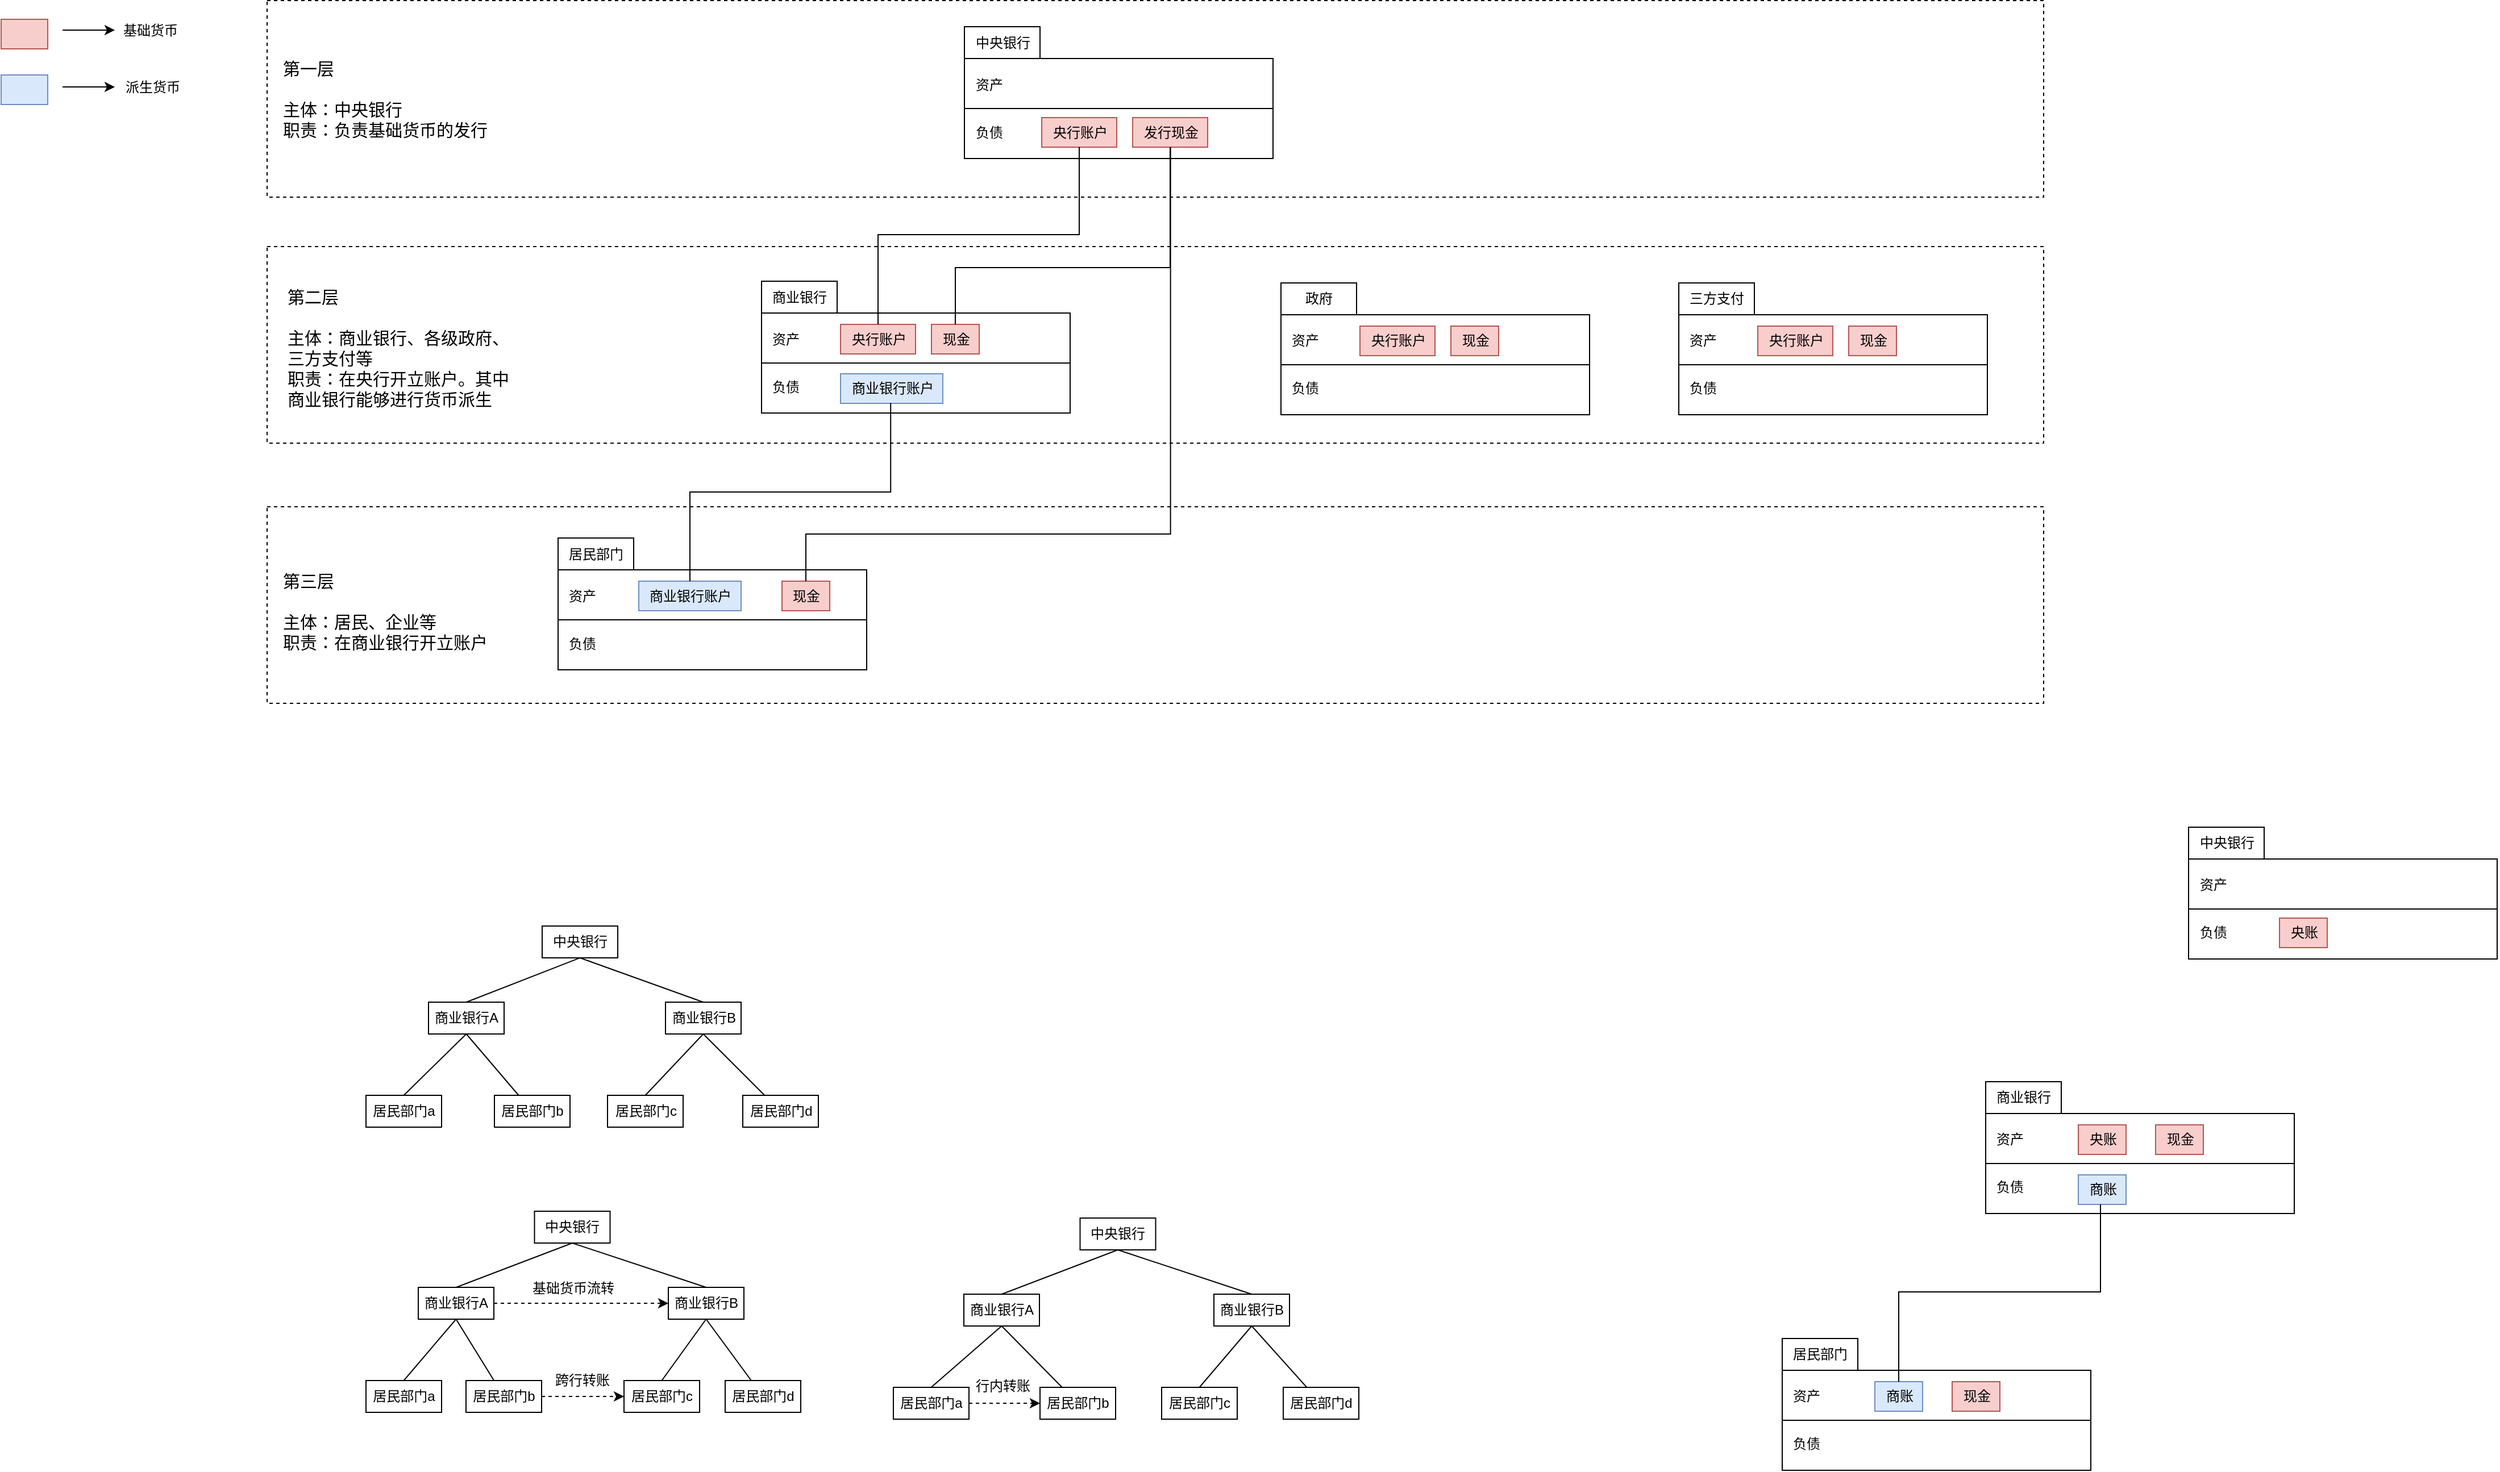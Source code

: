 <mxfile version="22.0.8" type="github">
  <diagram name="第 1 页" id="ryfaWHr7P2OT-UqxU1gF">
    <mxGraphModel dx="2009" dy="1108" grid="0" gridSize="10" guides="1" tooltips="1" connect="1" arrows="1" fold="1" page="1" pageScale="1" pageWidth="3300" pageHeight="4681" math="0" shadow="0">
      <root>
        <mxCell id="0" />
        <mxCell id="1" parent="0" />
        <mxCell id="Zakv3uqYvvP0ld6T2V3J-84" value="" style="rounded=0;whiteSpace=wrap;html=1;dashed=1;" vertex="1" parent="1">
          <mxGeometry x="288" y="461" width="1563" height="173" as="geometry" />
        </mxCell>
        <mxCell id="Zakv3uqYvvP0ld6T2V3J-79" value="" style="rounded=0;whiteSpace=wrap;html=1;dashed=1;" vertex="1" parent="1">
          <mxGeometry x="288" y="232" width="1563" height="173" as="geometry" />
        </mxCell>
        <mxCell id="Zakv3uqYvvP0ld6T2V3J-76" value="" style="rounded=0;whiteSpace=wrap;html=1;dashed=1;" vertex="1" parent="1">
          <mxGeometry x="288" y="15.5" width="1563" height="173" as="geometry" />
        </mxCell>
        <mxCell id="Zakv3uqYvvP0ld6T2V3J-11" value="" style="rounded=0;whiteSpace=wrap;html=1;" vertex="1" parent="1">
          <mxGeometry x="723" y="290.5" width="271.5" height="88" as="geometry" />
        </mxCell>
        <mxCell id="Zakv3uqYvvP0ld6T2V3J-12" value="商业银行" style="rounded=0;whiteSpace=wrap;html=1;" vertex="1" parent="1">
          <mxGeometry x="723" y="262.5" width="66.5" height="28" as="geometry" />
        </mxCell>
        <mxCell id="Zakv3uqYvvP0ld6T2V3J-13" value="" style="endArrow=none;html=1;rounded=0;exitX=0;exitY=0.5;exitDx=0;exitDy=0;entryX=1;entryY=0.5;entryDx=0;entryDy=0;" edge="1" parent="1" source="Zakv3uqYvvP0ld6T2V3J-11" target="Zakv3uqYvvP0ld6T2V3J-11">
          <mxGeometry width="50" height="50" relative="1" as="geometry">
            <mxPoint x="752.5" y="358.5" as="sourcePoint" />
            <mxPoint x="802.5" y="308.5" as="targetPoint" />
          </mxGeometry>
        </mxCell>
        <mxCell id="Zakv3uqYvvP0ld6T2V3J-14" value="资产" style="text;html=1;align=center;verticalAlign=middle;resizable=0;points=[];autosize=1;strokeColor=none;fillColor=none;" vertex="1" parent="1">
          <mxGeometry x="723" y="300.5" width="42" height="26" as="geometry" />
        </mxCell>
        <mxCell id="Zakv3uqYvvP0ld6T2V3J-15" value="负债" style="text;html=1;align=center;verticalAlign=middle;resizable=0;points=[];autosize=1;strokeColor=none;fillColor=none;" vertex="1" parent="1">
          <mxGeometry x="723" y="342.5" width="42" height="26" as="geometry" />
        </mxCell>
        <mxCell id="Zakv3uqYvvP0ld6T2V3J-16" value="央行账户" style="text;html=1;align=center;verticalAlign=middle;resizable=0;points=[];autosize=1;strokeColor=#b85450;fillColor=#f8cecc;" vertex="1" parent="1">
          <mxGeometry x="792.5" y="300.5" width="66" height="26" as="geometry" />
        </mxCell>
        <mxCell id="Zakv3uqYvvP0ld6T2V3J-17" value="现金" style="text;html=1;align=center;verticalAlign=middle;resizable=0;points=[];autosize=1;strokeColor=#b85450;fillColor=#f8cecc;" vertex="1" parent="1">
          <mxGeometry x="872.5" y="300.5" width="42" height="26" as="geometry" />
        </mxCell>
        <mxCell id="Zakv3uqYvvP0ld6T2V3J-18" value="商业银行账户" style="text;html=1;align=center;verticalAlign=middle;resizable=0;points=[];autosize=1;strokeColor=#6c8ebf;fillColor=#dae8fc;" vertex="1" parent="1">
          <mxGeometry x="792.5" y="344" width="90" height="26" as="geometry" />
        </mxCell>
        <mxCell id="Zakv3uqYvvP0ld6T2V3J-23" value="" style="rounded=0;whiteSpace=wrap;html=1;" vertex="1" parent="1">
          <mxGeometry x="901.5" y="66.5" width="271.5" height="88" as="geometry" />
        </mxCell>
        <mxCell id="Zakv3uqYvvP0ld6T2V3J-24" value="中央银行" style="rounded=0;whiteSpace=wrap;html=1;" vertex="1" parent="1">
          <mxGeometry x="901.5" y="38.5" width="66.5" height="28" as="geometry" />
        </mxCell>
        <mxCell id="Zakv3uqYvvP0ld6T2V3J-25" value="" style="endArrow=none;html=1;rounded=0;exitX=0;exitY=0.5;exitDx=0;exitDy=0;entryX=1;entryY=0.5;entryDx=0;entryDy=0;" edge="1" parent="1" source="Zakv3uqYvvP0ld6T2V3J-23" target="Zakv3uqYvvP0ld6T2V3J-23">
          <mxGeometry width="50" height="50" relative="1" as="geometry">
            <mxPoint x="931" y="134.5" as="sourcePoint" />
            <mxPoint x="981" y="84.5" as="targetPoint" />
          </mxGeometry>
        </mxCell>
        <mxCell id="Zakv3uqYvvP0ld6T2V3J-26" value="资产" style="text;html=1;align=center;verticalAlign=middle;resizable=0;points=[];autosize=1;strokeColor=none;fillColor=none;" vertex="1" parent="1">
          <mxGeometry x="901.5" y="76.5" width="42" height="26" as="geometry" />
        </mxCell>
        <mxCell id="Zakv3uqYvvP0ld6T2V3J-27" value="负债" style="text;html=1;align=center;verticalAlign=middle;resizable=0;points=[];autosize=1;strokeColor=none;fillColor=none;" vertex="1" parent="1">
          <mxGeometry x="901.5" y="118.5" width="42" height="26" as="geometry" />
        </mxCell>
        <mxCell id="Zakv3uqYvvP0ld6T2V3J-28" value="央行账户" style="text;html=1;align=center;verticalAlign=middle;resizable=0;points=[];autosize=1;strokeColor=#b85450;fillColor=#f8cecc;" vertex="1" parent="1">
          <mxGeometry x="969.5" y="118.5" width="66" height="26" as="geometry" />
        </mxCell>
        <mxCell id="Zakv3uqYvvP0ld6T2V3J-29" value="发行现金" style="text;html=1;align=center;verticalAlign=middle;resizable=0;points=[];autosize=1;strokeColor=#b85450;fillColor=#f8cecc;" vertex="1" parent="1">
          <mxGeometry x="1049.5" y="118.5" width="66" height="26" as="geometry" />
        </mxCell>
        <mxCell id="Zakv3uqYvvP0ld6T2V3J-31" style="edgeStyle=orthogonalEdgeStyle;rounded=0;orthogonalLoop=1;jettySize=auto;html=1;startArrow=none;startFill=0;endArrow=none;endFill=0;" edge="1" parent="1" source="Zakv3uqYvvP0ld6T2V3J-16" target="Zakv3uqYvvP0ld6T2V3J-28">
          <mxGeometry relative="1" as="geometry">
            <mxPoint x="1046.5" y="194.5" as="targetPoint" />
            <Array as="points">
              <mxPoint x="825.5" y="221.5" />
              <mxPoint x="1002.5" y="221.5" />
            </Array>
          </mxGeometry>
        </mxCell>
        <mxCell id="Zakv3uqYvvP0ld6T2V3J-32" style="edgeStyle=orthogonalEdgeStyle;rounded=0;orthogonalLoop=1;jettySize=auto;html=1;entryX=0.5;entryY=1;entryDx=0;entryDy=0;entryPerimeter=0;endArrow=none;endFill=0;" edge="1" parent="1" source="Zakv3uqYvvP0ld6T2V3J-17" target="Zakv3uqYvvP0ld6T2V3J-29">
          <mxGeometry relative="1" as="geometry">
            <Array as="points">
              <mxPoint x="894" y="250.5" />
              <mxPoint x="1083" y="250.5" />
            </Array>
          </mxGeometry>
        </mxCell>
        <mxCell id="Zakv3uqYvvP0ld6T2V3J-33" value="" style="rounded=0;whiteSpace=wrap;html=1;" vertex="1" parent="1">
          <mxGeometry x="544" y="516.5" width="271.5" height="88" as="geometry" />
        </mxCell>
        <mxCell id="Zakv3uqYvvP0ld6T2V3J-34" value="居民部门" style="rounded=0;whiteSpace=wrap;html=1;" vertex="1" parent="1">
          <mxGeometry x="544" y="488.5" width="66.5" height="28" as="geometry" />
        </mxCell>
        <mxCell id="Zakv3uqYvvP0ld6T2V3J-35" value="" style="endArrow=none;html=1;rounded=0;exitX=0;exitY=0.5;exitDx=0;exitDy=0;entryX=1;entryY=0.5;entryDx=0;entryDy=0;" edge="1" parent="1" source="Zakv3uqYvvP0ld6T2V3J-33" target="Zakv3uqYvvP0ld6T2V3J-33">
          <mxGeometry width="50" height="50" relative="1" as="geometry">
            <mxPoint x="573.5" y="584.5" as="sourcePoint" />
            <mxPoint x="623.5" y="534.5" as="targetPoint" />
          </mxGeometry>
        </mxCell>
        <mxCell id="Zakv3uqYvvP0ld6T2V3J-36" value="资产" style="text;html=1;align=center;verticalAlign=middle;resizable=0;points=[];autosize=1;strokeColor=none;fillColor=none;" vertex="1" parent="1">
          <mxGeometry x="544" y="526.5" width="42" height="26" as="geometry" />
        </mxCell>
        <mxCell id="Zakv3uqYvvP0ld6T2V3J-37" value="负债" style="text;html=1;align=center;verticalAlign=middle;resizable=0;points=[];autosize=1;strokeColor=none;fillColor=none;" vertex="1" parent="1">
          <mxGeometry x="544" y="568.5" width="42" height="26" as="geometry" />
        </mxCell>
        <mxCell id="Zakv3uqYvvP0ld6T2V3J-38" value="商业银行账户" style="text;html=1;align=center;verticalAlign=middle;resizable=0;points=[];autosize=1;strokeColor=#6c8ebf;fillColor=#dae8fc;" vertex="1" parent="1">
          <mxGeometry x="615" y="526.5" width="90" height="26" as="geometry" />
        </mxCell>
        <mxCell id="Zakv3uqYvvP0ld6T2V3J-39" value="现金" style="text;html=1;align=center;verticalAlign=middle;resizable=0;points=[];autosize=1;strokeColor=#b85450;fillColor=#f8cecc;" vertex="1" parent="1">
          <mxGeometry x="741" y="526.5" width="42" height="26" as="geometry" />
        </mxCell>
        <mxCell id="Zakv3uqYvvP0ld6T2V3J-41" style="edgeStyle=orthogonalEdgeStyle;rounded=0;orthogonalLoop=1;jettySize=auto;html=1;startArrow=none;startFill=0;endArrow=none;endFill=0;entryX=0.49;entryY=0.987;entryDx=0;entryDy=0;entryPerimeter=0;" edge="1" parent="1" source="Zakv3uqYvvP0ld6T2V3J-38" target="Zakv3uqYvvP0ld6T2V3J-18">
          <mxGeometry relative="1" as="geometry">
            <mxPoint x="824" y="370.5" as="targetPoint" />
            <Array as="points">
              <mxPoint x="660" y="448" />
              <mxPoint x="837" y="448" />
            </Array>
          </mxGeometry>
        </mxCell>
        <mxCell id="Zakv3uqYvvP0ld6T2V3J-42" style="edgeStyle=orthogonalEdgeStyle;rounded=0;orthogonalLoop=1;jettySize=auto;html=1;entryX=0.505;entryY=1;entryDx=0;entryDy=0;entryPerimeter=0;endArrow=none;endFill=0;" edge="1" parent="1" source="Zakv3uqYvvP0ld6T2V3J-39" target="Zakv3uqYvvP0ld6T2V3J-29">
          <mxGeometry relative="1" as="geometry">
            <mxPoint x="904" y="370.5" as="targetPoint" />
            <Array as="points">
              <mxPoint x="762" y="485" />
              <mxPoint x="1083" y="485" />
            </Array>
          </mxGeometry>
        </mxCell>
        <mxCell id="Zakv3uqYvvP0ld6T2V3J-46" value="&amp;nbsp; &amp;nbsp; &amp;nbsp; &amp;nbsp;" style="text;html=1;align=center;verticalAlign=middle;resizable=0;points=[];autosize=1;strokeColor=#b85450;fillColor=#f8cecc;" vertex="1" parent="1">
          <mxGeometry x="54" y="32" width="41" height="26" as="geometry" />
        </mxCell>
        <mxCell id="Zakv3uqYvvP0ld6T2V3J-47" value="基础货币" style="text;html=1;align=center;verticalAlign=middle;resizable=0;points=[];autosize=1;strokeColor=none;fillColor=none;" vertex="1" parent="1">
          <mxGeometry x="152" y="29" width="66" height="26" as="geometry" />
        </mxCell>
        <mxCell id="Zakv3uqYvvP0ld6T2V3J-48" value="&amp;nbsp; &amp;nbsp; &amp;nbsp; &amp;nbsp;" style="text;html=1;align=center;verticalAlign=middle;resizable=0;points=[];autosize=1;strokeColor=#6c8ebf;fillColor=#dae8fc;" vertex="1" parent="1">
          <mxGeometry x="54" y="81" width="41" height="26" as="geometry" />
        </mxCell>
        <mxCell id="Zakv3uqYvvP0ld6T2V3J-49" value="派生货币" style="text;html=1;align=center;verticalAlign=middle;resizable=0;points=[];autosize=1;strokeColor=none;fillColor=none;" vertex="1" parent="1">
          <mxGeometry x="154" y="79" width="66" height="26" as="geometry" />
        </mxCell>
        <mxCell id="Zakv3uqYvvP0ld6T2V3J-57" value="" style="rounded=0;whiteSpace=wrap;html=1;" vertex="1" parent="1">
          <mxGeometry x="1180" y="292" width="271.5" height="88" as="geometry" />
        </mxCell>
        <mxCell id="Zakv3uqYvvP0ld6T2V3J-58" value="政府" style="rounded=0;whiteSpace=wrap;html=1;" vertex="1" parent="1">
          <mxGeometry x="1180" y="264" width="66.5" height="28" as="geometry" />
        </mxCell>
        <mxCell id="Zakv3uqYvvP0ld6T2V3J-59" value="" style="endArrow=none;html=1;rounded=0;exitX=0;exitY=0.5;exitDx=0;exitDy=0;entryX=1;entryY=0.5;entryDx=0;entryDy=0;" edge="1" parent="1" source="Zakv3uqYvvP0ld6T2V3J-57" target="Zakv3uqYvvP0ld6T2V3J-57">
          <mxGeometry width="50" height="50" relative="1" as="geometry">
            <mxPoint x="1209.5" y="360" as="sourcePoint" />
            <mxPoint x="1259.5" y="310" as="targetPoint" />
          </mxGeometry>
        </mxCell>
        <mxCell id="Zakv3uqYvvP0ld6T2V3J-60" value="资产" style="text;html=1;align=center;verticalAlign=middle;resizable=0;points=[];autosize=1;strokeColor=none;fillColor=none;" vertex="1" parent="1">
          <mxGeometry x="1180" y="302" width="42" height="26" as="geometry" />
        </mxCell>
        <mxCell id="Zakv3uqYvvP0ld6T2V3J-61" value="负债" style="text;html=1;align=center;verticalAlign=middle;resizable=0;points=[];autosize=1;strokeColor=none;fillColor=none;" vertex="1" parent="1">
          <mxGeometry x="1180" y="344" width="42" height="26" as="geometry" />
        </mxCell>
        <mxCell id="Zakv3uqYvvP0ld6T2V3J-62" value="央行账户" style="text;html=1;align=center;verticalAlign=middle;resizable=0;points=[];autosize=1;strokeColor=#b85450;fillColor=#f8cecc;" vertex="1" parent="1">
          <mxGeometry x="1249.5" y="302" width="66" height="26" as="geometry" />
        </mxCell>
        <mxCell id="Zakv3uqYvvP0ld6T2V3J-63" value="现金" style="text;html=1;align=center;verticalAlign=middle;resizable=0;points=[];autosize=1;strokeColor=#b85450;fillColor=#f8cecc;" vertex="1" parent="1">
          <mxGeometry x="1329.5" y="302" width="42" height="26" as="geometry" />
        </mxCell>
        <mxCell id="Zakv3uqYvvP0ld6T2V3J-64" value="" style="rounded=0;whiteSpace=wrap;html=1;" vertex="1" parent="1">
          <mxGeometry x="1530" y="292" width="271.5" height="88" as="geometry" />
        </mxCell>
        <mxCell id="Zakv3uqYvvP0ld6T2V3J-65" value="三方支付" style="rounded=0;whiteSpace=wrap;html=1;" vertex="1" parent="1">
          <mxGeometry x="1530" y="264" width="66.5" height="28" as="geometry" />
        </mxCell>
        <mxCell id="Zakv3uqYvvP0ld6T2V3J-66" value="" style="endArrow=none;html=1;rounded=0;exitX=0;exitY=0.5;exitDx=0;exitDy=0;entryX=1;entryY=0.5;entryDx=0;entryDy=0;" edge="1" parent="1" source="Zakv3uqYvvP0ld6T2V3J-64" target="Zakv3uqYvvP0ld6T2V3J-64">
          <mxGeometry width="50" height="50" relative="1" as="geometry">
            <mxPoint x="1559.5" y="360" as="sourcePoint" />
            <mxPoint x="1609.5" y="310" as="targetPoint" />
          </mxGeometry>
        </mxCell>
        <mxCell id="Zakv3uqYvvP0ld6T2V3J-67" value="资产" style="text;html=1;align=center;verticalAlign=middle;resizable=0;points=[];autosize=1;strokeColor=none;fillColor=none;" vertex="1" parent="1">
          <mxGeometry x="1530" y="302" width="42" height="26" as="geometry" />
        </mxCell>
        <mxCell id="Zakv3uqYvvP0ld6T2V3J-68" value="负债" style="text;html=1;align=center;verticalAlign=middle;resizable=0;points=[];autosize=1;strokeColor=none;fillColor=none;" vertex="1" parent="1">
          <mxGeometry x="1530" y="344" width="42" height="26" as="geometry" />
        </mxCell>
        <mxCell id="Zakv3uqYvvP0ld6T2V3J-69" value="央行账户" style="text;html=1;align=center;verticalAlign=middle;resizable=0;points=[];autosize=1;strokeColor=#b85450;fillColor=#f8cecc;" vertex="1" parent="1">
          <mxGeometry x="1599.5" y="302" width="66" height="26" as="geometry" />
        </mxCell>
        <mxCell id="Zakv3uqYvvP0ld6T2V3J-70" value="现金" style="text;html=1;align=center;verticalAlign=middle;resizable=0;points=[];autosize=1;strokeColor=#b85450;fillColor=#f8cecc;" vertex="1" parent="1">
          <mxGeometry x="1679.5" y="302" width="42" height="26" as="geometry" />
        </mxCell>
        <mxCell id="Zakv3uqYvvP0ld6T2V3J-77" value="&lt;div style=&quot;text-align: left;&quot;&gt;&lt;span style=&quot;background-color: initial;&quot;&gt;第一层&amp;nbsp;&lt;/span&gt;&lt;/div&gt;&lt;div style=&quot;text-align: left;&quot;&gt;&lt;span style=&quot;background-color: initial;&quot;&gt;&lt;br&gt;&lt;/span&gt;&lt;/div&gt;&lt;div style=&quot;text-align: left;&quot;&gt;&lt;span style=&quot;background-color: initial;&quot;&gt;主体：中央银行&lt;/span&gt;&lt;/div&gt;&lt;div style=&quot;text-align: left;&quot;&gt;&lt;span style=&quot;background-color: initial;&quot;&gt;职责：负责基础货币的发行&lt;/span&gt;&lt;/div&gt;" style="text;html=1;strokeColor=none;fillColor=none;align=center;verticalAlign=middle;whiteSpace=wrap;rounded=0;fontSize=15;" vertex="1" parent="1">
          <mxGeometry x="294" y="73" width="196" height="58" as="geometry" />
        </mxCell>
        <mxCell id="Zakv3uqYvvP0ld6T2V3J-80" value="&lt;div style=&quot;text-align: left;&quot;&gt;&lt;span style=&quot;background-color: initial;&quot;&gt;第二层&amp;nbsp;&lt;/span&gt;&lt;/div&gt;&lt;div style=&quot;text-align: left;&quot;&gt;&lt;span style=&quot;background-color: initial;&quot;&gt;&lt;br&gt;&lt;/span&gt;&lt;/div&gt;&lt;div style=&quot;text-align: left;&quot;&gt;&lt;span style=&quot;background-color: initial;&quot;&gt;主体：商业银行、各级政府、三方支付等&lt;/span&gt;&lt;/div&gt;&lt;div style=&quot;text-align: left;&quot;&gt;&lt;span style=&quot;background-color: initial;&quot;&gt;职责：在央行开立账户。其中商业银行能够进行货币派生&lt;/span&gt;&lt;/div&gt;" style="text;html=1;strokeColor=none;fillColor=none;align=center;verticalAlign=middle;whiteSpace=wrap;rounded=0;fontSize=15;" vertex="1" parent="1">
          <mxGeometry x="305" y="292" width="210" height="58" as="geometry" />
        </mxCell>
        <mxCell id="Zakv3uqYvvP0ld6T2V3J-85" value="&lt;div style=&quot;text-align: left;&quot;&gt;&lt;span style=&quot;background-color: initial;&quot;&gt;第三层&amp;nbsp;&lt;/span&gt;&lt;/div&gt;&lt;div style=&quot;text-align: left;&quot;&gt;&lt;span style=&quot;background-color: initial;&quot;&gt;&lt;br&gt;&lt;/span&gt;&lt;/div&gt;&lt;div style=&quot;text-align: left;&quot;&gt;&lt;span style=&quot;background-color: initial;&quot;&gt;主体：居民、企业等&lt;/span&gt;&lt;/div&gt;&lt;div style=&quot;text-align: left;&quot;&gt;&lt;span style=&quot;background-color: initial;&quot;&gt;职责：在商业银行开立账户&lt;/span&gt;&lt;/div&gt;" style="text;html=1;strokeColor=none;fillColor=none;align=center;verticalAlign=middle;whiteSpace=wrap;rounded=0;fontSize=15;" vertex="1" parent="1">
          <mxGeometry x="287" y="523.5" width="210" height="58" as="geometry" />
        </mxCell>
        <mxCell id="Zakv3uqYvvP0ld6T2V3J-93" value="" style="endArrow=classic;html=1;rounded=0;" edge="1" parent="1">
          <mxGeometry width="50" height="50" relative="1" as="geometry">
            <mxPoint x="108" y="91.55" as="sourcePoint" />
            <mxPoint x="154" y="91.55" as="targetPoint" />
          </mxGeometry>
        </mxCell>
        <mxCell id="Zakv3uqYvvP0ld6T2V3J-94" value="" style="endArrow=classic;html=1;rounded=0;" edge="1" parent="1">
          <mxGeometry width="50" height="50" relative="1" as="geometry">
            <mxPoint x="108" y="41.55" as="sourcePoint" />
            <mxPoint x="154" y="41.55" as="targetPoint" />
          </mxGeometry>
        </mxCell>
        <mxCell id="Zakv3uqYvvP0ld6T2V3J-96" value="中央银行" style="rounded=0;whiteSpace=wrap;html=1;" vertex="1" parent="1">
          <mxGeometry x="530" y="830" width="66.5" height="28" as="geometry" />
        </mxCell>
        <mxCell id="Zakv3uqYvvP0ld6T2V3J-97" value="商业银行A" style="rounded=0;whiteSpace=wrap;html=1;" vertex="1" parent="1">
          <mxGeometry x="430" y="897" width="66.5" height="28" as="geometry" />
        </mxCell>
        <mxCell id="Zakv3uqYvvP0ld6T2V3J-98" value="居民部门a" style="rounded=0;whiteSpace=wrap;html=1;" vertex="1" parent="1">
          <mxGeometry x="375" y="979" width="66.5" height="28" as="geometry" />
        </mxCell>
        <mxCell id="Zakv3uqYvvP0ld6T2V3J-102" value="" style="endArrow=none;html=1;rounded=0;exitX=0.5;exitY=0;exitDx=0;exitDy=0;entryX=0.5;entryY=1;entryDx=0;entryDy=0;" edge="1" parent="1" source="Zakv3uqYvvP0ld6T2V3J-97" target="Zakv3uqYvvP0ld6T2V3J-96">
          <mxGeometry width="50" height="50" relative="1" as="geometry">
            <mxPoint x="458" y="891" as="sourcePoint" />
            <mxPoint x="508" y="841" as="targetPoint" />
          </mxGeometry>
        </mxCell>
        <mxCell id="Zakv3uqYvvP0ld6T2V3J-107" value="" style="endArrow=none;html=1;rounded=0;entryX=0.5;entryY=1;entryDx=0;entryDy=0;exitX=0.5;exitY=0;exitDx=0;exitDy=0;" edge="1" parent="1" source="Zakv3uqYvvP0ld6T2V3J-98" target="Zakv3uqYvvP0ld6T2V3J-97">
          <mxGeometry width="50" height="50" relative="1" as="geometry">
            <mxPoint x="270" y="1090" as="sourcePoint" />
            <mxPoint x="320" y="1040" as="targetPoint" />
          </mxGeometry>
        </mxCell>
        <mxCell id="Zakv3uqYvvP0ld6T2V3J-108" value="居民部门b" style="rounded=0;whiteSpace=wrap;html=1;" vertex="1" parent="1">
          <mxGeometry x="488" y="979" width="66.5" height="28" as="geometry" />
        </mxCell>
        <mxCell id="Zakv3uqYvvP0ld6T2V3J-109" value="" style="endArrow=none;html=1;rounded=0;entryX=0.5;entryY=1;entryDx=0;entryDy=0;" edge="1" parent="1" source="Zakv3uqYvvP0ld6T2V3J-108" target="Zakv3uqYvvP0ld6T2V3J-97">
          <mxGeometry width="50" height="50" relative="1" as="geometry">
            <mxPoint x="518" y="1096" as="sourcePoint" />
            <mxPoint x="568" y="1046" as="targetPoint" />
          </mxGeometry>
        </mxCell>
        <mxCell id="Zakv3uqYvvP0ld6T2V3J-112" value="商业银行B" style="rounded=0;whiteSpace=wrap;html=1;" vertex="1" parent="1">
          <mxGeometry x="638.5" y="897" width="66.5" height="28" as="geometry" />
        </mxCell>
        <mxCell id="Zakv3uqYvvP0ld6T2V3J-113" value="居民部门c" style="rounded=0;whiteSpace=wrap;html=1;" vertex="1" parent="1">
          <mxGeometry x="587.5" y="979" width="66.5" height="28" as="geometry" />
        </mxCell>
        <mxCell id="Zakv3uqYvvP0ld6T2V3J-114" value="" style="endArrow=none;html=1;rounded=0;exitX=0.5;exitY=0;exitDx=0;exitDy=0;entryX=0.5;entryY=1;entryDx=0;entryDy=0;" edge="1" parent="1" source="Zakv3uqYvvP0ld6T2V3J-112" target="Zakv3uqYvvP0ld6T2V3J-96">
          <mxGeometry width="50" height="50" relative="1" as="geometry">
            <mxPoint x="468" y="901" as="sourcePoint" />
            <mxPoint x="573" y="868" as="targetPoint" />
          </mxGeometry>
        </mxCell>
        <mxCell id="Zakv3uqYvvP0ld6T2V3J-115" value="" style="endArrow=none;html=1;rounded=0;entryX=0.5;entryY=1;entryDx=0;entryDy=0;exitX=0.5;exitY=0;exitDx=0;exitDy=0;" edge="1" parent="1" source="Zakv3uqYvvP0ld6T2V3J-113" target="Zakv3uqYvvP0ld6T2V3J-112">
          <mxGeometry width="50" height="50" relative="1" as="geometry">
            <mxPoint x="280" y="1100" as="sourcePoint" />
            <mxPoint x="330" y="1050" as="targetPoint" />
          </mxGeometry>
        </mxCell>
        <mxCell id="Zakv3uqYvvP0ld6T2V3J-116" value="居民部门d" style="rounded=0;whiteSpace=wrap;html=1;" vertex="1" parent="1">
          <mxGeometry x="706.5" y="979" width="66.5" height="28" as="geometry" />
        </mxCell>
        <mxCell id="Zakv3uqYvvP0ld6T2V3J-117" value="" style="endArrow=none;html=1;rounded=0;entryX=0.5;entryY=1;entryDx=0;entryDy=0;" edge="1" parent="1" source="Zakv3uqYvvP0ld6T2V3J-116" target="Zakv3uqYvvP0ld6T2V3J-112">
          <mxGeometry width="50" height="50" relative="1" as="geometry">
            <mxPoint x="528" y="1106" as="sourcePoint" />
            <mxPoint x="578" y="1056" as="targetPoint" />
          </mxGeometry>
        </mxCell>
        <mxCell id="Zakv3uqYvvP0ld6T2V3J-118" value="中央银行" style="rounded=0;whiteSpace=wrap;html=1;" vertex="1" parent="1">
          <mxGeometry x="523.25" y="1081" width="66.5" height="28" as="geometry" />
        </mxCell>
        <mxCell id="Zakv3uqYvvP0ld6T2V3J-131" style="edgeStyle=orthogonalEdgeStyle;rounded=0;orthogonalLoop=1;jettySize=auto;html=1;exitX=1;exitY=0.5;exitDx=0;exitDy=0;dashed=1;" edge="1" parent="1" source="Zakv3uqYvvP0ld6T2V3J-119" target="Zakv3uqYvvP0ld6T2V3J-125">
          <mxGeometry relative="1" as="geometry" />
        </mxCell>
        <mxCell id="Zakv3uqYvvP0ld6T2V3J-119" value="商业银行A" style="rounded=0;whiteSpace=wrap;html=1;" vertex="1" parent="1">
          <mxGeometry x="421" y="1148" width="66.5" height="28" as="geometry" />
        </mxCell>
        <mxCell id="Zakv3uqYvvP0ld6T2V3J-120" value="居民部门a" style="rounded=0;whiteSpace=wrap;html=1;" vertex="1" parent="1">
          <mxGeometry x="375" y="1230" width="66.5" height="28" as="geometry" />
        </mxCell>
        <mxCell id="Zakv3uqYvvP0ld6T2V3J-121" value="" style="endArrow=none;html=1;rounded=0;exitX=0.5;exitY=0;exitDx=0;exitDy=0;entryX=0.5;entryY=1;entryDx=0;entryDy=0;" edge="1" parent="1" source="Zakv3uqYvvP0ld6T2V3J-119" target="Zakv3uqYvvP0ld6T2V3J-118">
          <mxGeometry width="50" height="50" relative="1" as="geometry">
            <mxPoint x="451.25" y="1142" as="sourcePoint" />
            <mxPoint x="501.25" y="1092" as="targetPoint" />
          </mxGeometry>
        </mxCell>
        <mxCell id="Zakv3uqYvvP0ld6T2V3J-122" value="" style="endArrow=none;html=1;rounded=0;entryX=0.5;entryY=1;entryDx=0;entryDy=0;exitX=0.5;exitY=0;exitDx=0;exitDy=0;" edge="1" parent="1" source="Zakv3uqYvvP0ld6T2V3J-120" target="Zakv3uqYvvP0ld6T2V3J-119">
          <mxGeometry width="50" height="50" relative="1" as="geometry">
            <mxPoint x="263.25" y="1341" as="sourcePoint" />
            <mxPoint x="313.25" y="1291" as="targetPoint" />
          </mxGeometry>
        </mxCell>
        <mxCell id="Zakv3uqYvvP0ld6T2V3J-123" value="居民部门b" style="rounded=0;whiteSpace=wrap;html=1;" vertex="1" parent="1">
          <mxGeometry x="463" y="1230" width="66.5" height="28" as="geometry" />
        </mxCell>
        <mxCell id="Zakv3uqYvvP0ld6T2V3J-124" value="" style="endArrow=none;html=1;rounded=0;entryX=0.5;entryY=1;entryDx=0;entryDy=0;" edge="1" parent="1" source="Zakv3uqYvvP0ld6T2V3J-123" target="Zakv3uqYvvP0ld6T2V3J-119">
          <mxGeometry width="50" height="50" relative="1" as="geometry">
            <mxPoint x="511.25" y="1347" as="sourcePoint" />
            <mxPoint x="561.25" y="1297" as="targetPoint" />
          </mxGeometry>
        </mxCell>
        <mxCell id="Zakv3uqYvvP0ld6T2V3J-125" value="商业银行B" style="rounded=0;whiteSpace=wrap;html=1;" vertex="1" parent="1">
          <mxGeometry x="641" y="1148" width="66.5" height="28" as="geometry" />
        </mxCell>
        <mxCell id="Zakv3uqYvvP0ld6T2V3J-126" value="居民部门c" style="rounded=0;whiteSpace=wrap;html=1;" vertex="1" parent="1">
          <mxGeometry x="602" y="1230" width="66.5" height="28" as="geometry" />
        </mxCell>
        <mxCell id="Zakv3uqYvvP0ld6T2V3J-127" value="" style="endArrow=none;html=1;rounded=0;exitX=0.5;exitY=0;exitDx=0;exitDy=0;entryX=0.5;entryY=1;entryDx=0;entryDy=0;" edge="1" parent="1" source="Zakv3uqYvvP0ld6T2V3J-125" target="Zakv3uqYvvP0ld6T2V3J-118">
          <mxGeometry width="50" height="50" relative="1" as="geometry">
            <mxPoint x="461.25" y="1152" as="sourcePoint" />
            <mxPoint x="566.25" y="1119" as="targetPoint" />
          </mxGeometry>
        </mxCell>
        <mxCell id="Zakv3uqYvvP0ld6T2V3J-128" value="" style="endArrow=none;html=1;rounded=0;entryX=0.5;entryY=1;entryDx=0;entryDy=0;exitX=0.5;exitY=0;exitDx=0;exitDy=0;" edge="1" parent="1" source="Zakv3uqYvvP0ld6T2V3J-126" target="Zakv3uqYvvP0ld6T2V3J-125">
          <mxGeometry width="50" height="50" relative="1" as="geometry">
            <mxPoint x="273.25" y="1351" as="sourcePoint" />
            <mxPoint x="323.25" y="1301" as="targetPoint" />
          </mxGeometry>
        </mxCell>
        <mxCell id="Zakv3uqYvvP0ld6T2V3J-129" value="居民部门d" style="rounded=0;whiteSpace=wrap;html=1;" vertex="1" parent="1">
          <mxGeometry x="691" y="1230" width="66.5" height="28" as="geometry" />
        </mxCell>
        <mxCell id="Zakv3uqYvvP0ld6T2V3J-130" value="" style="endArrow=none;html=1;rounded=0;entryX=0.5;entryY=1;entryDx=0;entryDy=0;" edge="1" parent="1" source="Zakv3uqYvvP0ld6T2V3J-129" target="Zakv3uqYvvP0ld6T2V3J-125">
          <mxGeometry width="50" height="50" relative="1" as="geometry">
            <mxPoint x="521.25" y="1357" as="sourcePoint" />
            <mxPoint x="571.25" y="1307" as="targetPoint" />
          </mxGeometry>
        </mxCell>
        <mxCell id="Zakv3uqYvvP0ld6T2V3J-132" value="基础货币流转" style="text;html=1;align=center;verticalAlign=middle;resizable=0;points=[];autosize=1;strokeColor=none;fillColor=none;" vertex="1" parent="1">
          <mxGeometry x="511.5" y="1136" width="90" height="26" as="geometry" />
        </mxCell>
        <mxCell id="Zakv3uqYvvP0ld6T2V3J-133" style="edgeStyle=orthogonalEdgeStyle;rounded=0;orthogonalLoop=1;jettySize=auto;html=1;exitX=1;exitY=0.5;exitDx=0;exitDy=0;dashed=1;entryX=0;entryY=0.5;entryDx=0;entryDy=0;" edge="1" parent="1" source="Zakv3uqYvvP0ld6T2V3J-123" target="Zakv3uqYvvP0ld6T2V3J-126">
          <mxGeometry relative="1" as="geometry">
            <mxPoint x="548" y="1243.37" as="sourcePoint" />
            <mxPoint x="586" y="1243.37" as="targetPoint" />
          </mxGeometry>
        </mxCell>
        <mxCell id="Zakv3uqYvvP0ld6T2V3J-134" value="跨行转账" style="text;html=1;align=center;verticalAlign=middle;resizable=0;points=[];autosize=1;strokeColor=none;fillColor=none;" vertex="1" parent="1">
          <mxGeometry x="532" y="1217" width="66" height="26" as="geometry" />
        </mxCell>
        <mxCell id="Zakv3uqYvvP0ld6T2V3J-135" value="中央银行" style="rounded=0;whiteSpace=wrap;html=1;" vertex="1" parent="1">
          <mxGeometry x="1003.25" y="1087" width="66.5" height="28" as="geometry" />
        </mxCell>
        <mxCell id="Zakv3uqYvvP0ld6T2V3J-137" value="商业银行A" style="rounded=0;whiteSpace=wrap;html=1;" vertex="1" parent="1">
          <mxGeometry x="901" y="1154" width="66.5" height="28" as="geometry" />
        </mxCell>
        <mxCell id="Zakv3uqYvvP0ld6T2V3J-153" style="edgeStyle=orthogonalEdgeStyle;rounded=0;orthogonalLoop=1;jettySize=auto;html=1;exitX=1;exitY=0.5;exitDx=0;exitDy=0;entryX=0;entryY=0.5;entryDx=0;entryDy=0;dashed=1;" edge="1" parent="1" source="Zakv3uqYvvP0ld6T2V3J-138" target="Zakv3uqYvvP0ld6T2V3J-141">
          <mxGeometry relative="1" as="geometry" />
        </mxCell>
        <mxCell id="Zakv3uqYvvP0ld6T2V3J-138" value="居民部门a" style="rounded=0;whiteSpace=wrap;html=1;" vertex="1" parent="1">
          <mxGeometry x="839" y="1236" width="66.5" height="28" as="geometry" />
        </mxCell>
        <mxCell id="Zakv3uqYvvP0ld6T2V3J-139" value="" style="endArrow=none;html=1;rounded=0;exitX=0.5;exitY=0;exitDx=0;exitDy=0;entryX=0.5;entryY=1;entryDx=0;entryDy=0;" edge="1" parent="1" source="Zakv3uqYvvP0ld6T2V3J-137" target="Zakv3uqYvvP0ld6T2V3J-135">
          <mxGeometry width="50" height="50" relative="1" as="geometry">
            <mxPoint x="931.25" y="1148" as="sourcePoint" />
            <mxPoint x="981.25" y="1098" as="targetPoint" />
          </mxGeometry>
        </mxCell>
        <mxCell id="Zakv3uqYvvP0ld6T2V3J-140" value="" style="endArrow=none;html=1;rounded=0;entryX=0.5;entryY=1;entryDx=0;entryDy=0;exitX=0.5;exitY=0;exitDx=0;exitDy=0;" edge="1" parent="1" source="Zakv3uqYvvP0ld6T2V3J-138" target="Zakv3uqYvvP0ld6T2V3J-137">
          <mxGeometry width="50" height="50" relative="1" as="geometry">
            <mxPoint x="743.25" y="1347" as="sourcePoint" />
            <mxPoint x="793.25" y="1297" as="targetPoint" />
          </mxGeometry>
        </mxCell>
        <mxCell id="Zakv3uqYvvP0ld6T2V3J-141" value="居民部门b" style="rounded=0;whiteSpace=wrap;html=1;" vertex="1" parent="1">
          <mxGeometry x="968" y="1236" width="66.5" height="28" as="geometry" />
        </mxCell>
        <mxCell id="Zakv3uqYvvP0ld6T2V3J-142" value="" style="endArrow=none;html=1;rounded=0;entryX=0.5;entryY=1;entryDx=0;entryDy=0;" edge="1" parent="1" source="Zakv3uqYvvP0ld6T2V3J-141" target="Zakv3uqYvvP0ld6T2V3J-137">
          <mxGeometry width="50" height="50" relative="1" as="geometry">
            <mxPoint x="991.25" y="1353" as="sourcePoint" />
            <mxPoint x="1041.25" y="1303" as="targetPoint" />
          </mxGeometry>
        </mxCell>
        <mxCell id="Zakv3uqYvvP0ld6T2V3J-143" value="商业银行B" style="rounded=0;whiteSpace=wrap;html=1;" vertex="1" parent="1">
          <mxGeometry x="1121" y="1154" width="66.5" height="28" as="geometry" />
        </mxCell>
        <mxCell id="Zakv3uqYvvP0ld6T2V3J-144" value="居民部门c" style="rounded=0;whiteSpace=wrap;html=1;" vertex="1" parent="1">
          <mxGeometry x="1075" y="1236" width="66.5" height="28" as="geometry" />
        </mxCell>
        <mxCell id="Zakv3uqYvvP0ld6T2V3J-145" value="" style="endArrow=none;html=1;rounded=0;exitX=0.5;exitY=0;exitDx=0;exitDy=0;entryX=0.5;entryY=1;entryDx=0;entryDy=0;" edge="1" parent="1" source="Zakv3uqYvvP0ld6T2V3J-143" target="Zakv3uqYvvP0ld6T2V3J-135">
          <mxGeometry width="50" height="50" relative="1" as="geometry">
            <mxPoint x="941.25" y="1158" as="sourcePoint" />
            <mxPoint x="1046.25" y="1125" as="targetPoint" />
          </mxGeometry>
        </mxCell>
        <mxCell id="Zakv3uqYvvP0ld6T2V3J-146" value="" style="endArrow=none;html=1;rounded=0;entryX=0.5;entryY=1;entryDx=0;entryDy=0;exitX=0.5;exitY=0;exitDx=0;exitDy=0;" edge="1" parent="1" source="Zakv3uqYvvP0ld6T2V3J-144" target="Zakv3uqYvvP0ld6T2V3J-143">
          <mxGeometry width="50" height="50" relative="1" as="geometry">
            <mxPoint x="753.25" y="1357" as="sourcePoint" />
            <mxPoint x="803.25" y="1307" as="targetPoint" />
          </mxGeometry>
        </mxCell>
        <mxCell id="Zakv3uqYvvP0ld6T2V3J-147" value="居民部门d" style="rounded=0;whiteSpace=wrap;html=1;" vertex="1" parent="1">
          <mxGeometry x="1182" y="1236" width="66.5" height="28" as="geometry" />
        </mxCell>
        <mxCell id="Zakv3uqYvvP0ld6T2V3J-148" value="" style="endArrow=none;html=1;rounded=0;entryX=0.5;entryY=1;entryDx=0;entryDy=0;" edge="1" parent="1" source="Zakv3uqYvvP0ld6T2V3J-147" target="Zakv3uqYvvP0ld6T2V3J-143">
          <mxGeometry width="50" height="50" relative="1" as="geometry">
            <mxPoint x="1001.25" y="1363" as="sourcePoint" />
            <mxPoint x="1051.25" y="1313" as="targetPoint" />
          </mxGeometry>
        </mxCell>
        <mxCell id="Zakv3uqYvvP0ld6T2V3J-154" value="行内转账" style="text;html=1;align=center;verticalAlign=middle;resizable=0;points=[];autosize=1;strokeColor=none;fillColor=none;" vertex="1" parent="1">
          <mxGeometry x="902" y="1222" width="66" height="26" as="geometry" />
        </mxCell>
        <mxCell id="Zakv3uqYvvP0ld6T2V3J-155" value="" style="rounded=0;whiteSpace=wrap;html=1;" vertex="1" parent="1">
          <mxGeometry x="1800" y="995" width="271.5" height="88" as="geometry" />
        </mxCell>
        <mxCell id="Zakv3uqYvvP0ld6T2V3J-156" value="商业银行" style="rounded=0;whiteSpace=wrap;html=1;" vertex="1" parent="1">
          <mxGeometry x="1800" y="967" width="66.5" height="28" as="geometry" />
        </mxCell>
        <mxCell id="Zakv3uqYvvP0ld6T2V3J-157" value="" style="endArrow=none;html=1;rounded=0;exitX=0;exitY=0.5;exitDx=0;exitDy=0;entryX=1;entryY=0.5;entryDx=0;entryDy=0;" edge="1" parent="1" source="Zakv3uqYvvP0ld6T2V3J-155" target="Zakv3uqYvvP0ld6T2V3J-155">
          <mxGeometry width="50" height="50" relative="1" as="geometry">
            <mxPoint x="1829.5" y="1063" as="sourcePoint" />
            <mxPoint x="1879.5" y="1013" as="targetPoint" />
          </mxGeometry>
        </mxCell>
        <mxCell id="Zakv3uqYvvP0ld6T2V3J-158" value="资产" style="text;html=1;align=center;verticalAlign=middle;resizable=0;points=[];autosize=1;strokeColor=none;fillColor=none;" vertex="1" parent="1">
          <mxGeometry x="1800" y="1005" width="42" height="26" as="geometry" />
        </mxCell>
        <mxCell id="Zakv3uqYvvP0ld6T2V3J-159" value="负债" style="text;html=1;align=center;verticalAlign=middle;resizable=0;points=[];autosize=1;strokeColor=none;fillColor=none;" vertex="1" parent="1">
          <mxGeometry x="1800" y="1047" width="42" height="26" as="geometry" />
        </mxCell>
        <mxCell id="Zakv3uqYvvP0ld6T2V3J-160" value="央账" style="text;html=1;align=center;verticalAlign=middle;resizable=0;points=[];autosize=1;strokeColor=#b85450;fillColor=#f8cecc;" vertex="1" parent="1">
          <mxGeometry x="1881.5" y="1005" width="42" height="26" as="geometry" />
        </mxCell>
        <mxCell id="Zakv3uqYvvP0ld6T2V3J-161" value="现金" style="text;html=1;align=center;verticalAlign=middle;resizable=0;points=[];autosize=1;strokeColor=#b85450;fillColor=#f8cecc;" vertex="1" parent="1">
          <mxGeometry x="1949.5" y="1005" width="42" height="26" as="geometry" />
        </mxCell>
        <mxCell id="Zakv3uqYvvP0ld6T2V3J-162" value="商账" style="text;html=1;align=center;verticalAlign=middle;resizable=0;points=[];autosize=1;strokeColor=#6c8ebf;fillColor=#dae8fc;" vertex="1" parent="1">
          <mxGeometry x="1881.5" y="1049" width="42" height="26" as="geometry" />
        </mxCell>
        <mxCell id="Zakv3uqYvvP0ld6T2V3J-163" value="" style="rounded=0;whiteSpace=wrap;html=1;" vertex="1" parent="1">
          <mxGeometry x="1978.5" y="771" width="271.5" height="88" as="geometry" />
        </mxCell>
        <mxCell id="Zakv3uqYvvP0ld6T2V3J-164" value="中央银行" style="rounded=0;whiteSpace=wrap;html=1;" vertex="1" parent="1">
          <mxGeometry x="1978.5" y="743" width="66.5" height="28" as="geometry" />
        </mxCell>
        <mxCell id="Zakv3uqYvvP0ld6T2V3J-165" value="" style="endArrow=none;html=1;rounded=0;exitX=0;exitY=0.5;exitDx=0;exitDy=0;entryX=1;entryY=0.5;entryDx=0;entryDy=0;" edge="1" parent="1" source="Zakv3uqYvvP0ld6T2V3J-163" target="Zakv3uqYvvP0ld6T2V3J-163">
          <mxGeometry width="50" height="50" relative="1" as="geometry">
            <mxPoint x="2008" y="839" as="sourcePoint" />
            <mxPoint x="2058" y="789" as="targetPoint" />
          </mxGeometry>
        </mxCell>
        <mxCell id="Zakv3uqYvvP0ld6T2V3J-166" value="资产" style="text;html=1;align=center;verticalAlign=middle;resizable=0;points=[];autosize=1;strokeColor=none;fillColor=none;" vertex="1" parent="1">
          <mxGeometry x="1978.5" y="781" width="42" height="26" as="geometry" />
        </mxCell>
        <mxCell id="Zakv3uqYvvP0ld6T2V3J-167" value="负债" style="text;html=1;align=center;verticalAlign=middle;resizable=0;points=[];autosize=1;strokeColor=none;fillColor=none;" vertex="1" parent="1">
          <mxGeometry x="1978.5" y="823" width="42" height="26" as="geometry" />
        </mxCell>
        <mxCell id="Zakv3uqYvvP0ld6T2V3J-168" value="央账" style="text;html=1;align=center;verticalAlign=middle;resizable=0;points=[];autosize=1;strokeColor=#b85450;fillColor=#f8cecc;" vertex="1" parent="1">
          <mxGeometry x="2058.5" y="823" width="42" height="26" as="geometry" />
        </mxCell>
        <mxCell id="Zakv3uqYvvP0ld6T2V3J-172" value="" style="rounded=0;whiteSpace=wrap;html=1;" vertex="1" parent="1">
          <mxGeometry x="1621" y="1221" width="271.5" height="88" as="geometry" />
        </mxCell>
        <mxCell id="Zakv3uqYvvP0ld6T2V3J-173" value="居民部门" style="rounded=0;whiteSpace=wrap;html=1;" vertex="1" parent="1">
          <mxGeometry x="1621" y="1193" width="66.5" height="28" as="geometry" />
        </mxCell>
        <mxCell id="Zakv3uqYvvP0ld6T2V3J-174" value="" style="endArrow=none;html=1;rounded=0;exitX=0;exitY=0.5;exitDx=0;exitDy=0;entryX=1;entryY=0.5;entryDx=0;entryDy=0;" edge="1" parent="1" source="Zakv3uqYvvP0ld6T2V3J-172" target="Zakv3uqYvvP0ld6T2V3J-172">
          <mxGeometry width="50" height="50" relative="1" as="geometry">
            <mxPoint x="1650.5" y="1289" as="sourcePoint" />
            <mxPoint x="1700.5" y="1239" as="targetPoint" />
          </mxGeometry>
        </mxCell>
        <mxCell id="Zakv3uqYvvP0ld6T2V3J-175" value="资产" style="text;html=1;align=center;verticalAlign=middle;resizable=0;points=[];autosize=1;strokeColor=none;fillColor=none;" vertex="1" parent="1">
          <mxGeometry x="1621" y="1231" width="42" height="26" as="geometry" />
        </mxCell>
        <mxCell id="Zakv3uqYvvP0ld6T2V3J-176" value="负债" style="text;html=1;align=center;verticalAlign=middle;resizable=0;points=[];autosize=1;strokeColor=none;fillColor=none;" vertex="1" parent="1">
          <mxGeometry x="1621" y="1273" width="42" height="26" as="geometry" />
        </mxCell>
        <mxCell id="Zakv3uqYvvP0ld6T2V3J-177" value="商账" style="text;html=1;align=center;verticalAlign=middle;resizable=0;points=[];autosize=1;strokeColor=#6c8ebf;fillColor=#dae8fc;" vertex="1" parent="1">
          <mxGeometry x="1702.5" y="1231" width="42" height="26" as="geometry" />
        </mxCell>
        <mxCell id="Zakv3uqYvvP0ld6T2V3J-178" value="现金" style="text;html=1;align=center;verticalAlign=middle;resizable=0;points=[];autosize=1;strokeColor=#b85450;fillColor=#f8cecc;" vertex="1" parent="1">
          <mxGeometry x="1770.5" y="1231" width="42" height="26" as="geometry" />
        </mxCell>
        <mxCell id="Zakv3uqYvvP0ld6T2V3J-179" style="edgeStyle=orthogonalEdgeStyle;rounded=0;orthogonalLoop=1;jettySize=auto;html=1;startArrow=none;startFill=0;endArrow=none;endFill=0;" edge="1" parent="1" source="Zakv3uqYvvP0ld6T2V3J-177">
          <mxGeometry relative="1" as="geometry">
            <mxPoint x="1901" y="1075" as="targetPoint" />
            <Array as="points">
              <mxPoint x="1723.5" y="1152" />
              <mxPoint x="1900.5" y="1152" />
            </Array>
          </mxGeometry>
        </mxCell>
      </root>
    </mxGraphModel>
  </diagram>
</mxfile>
